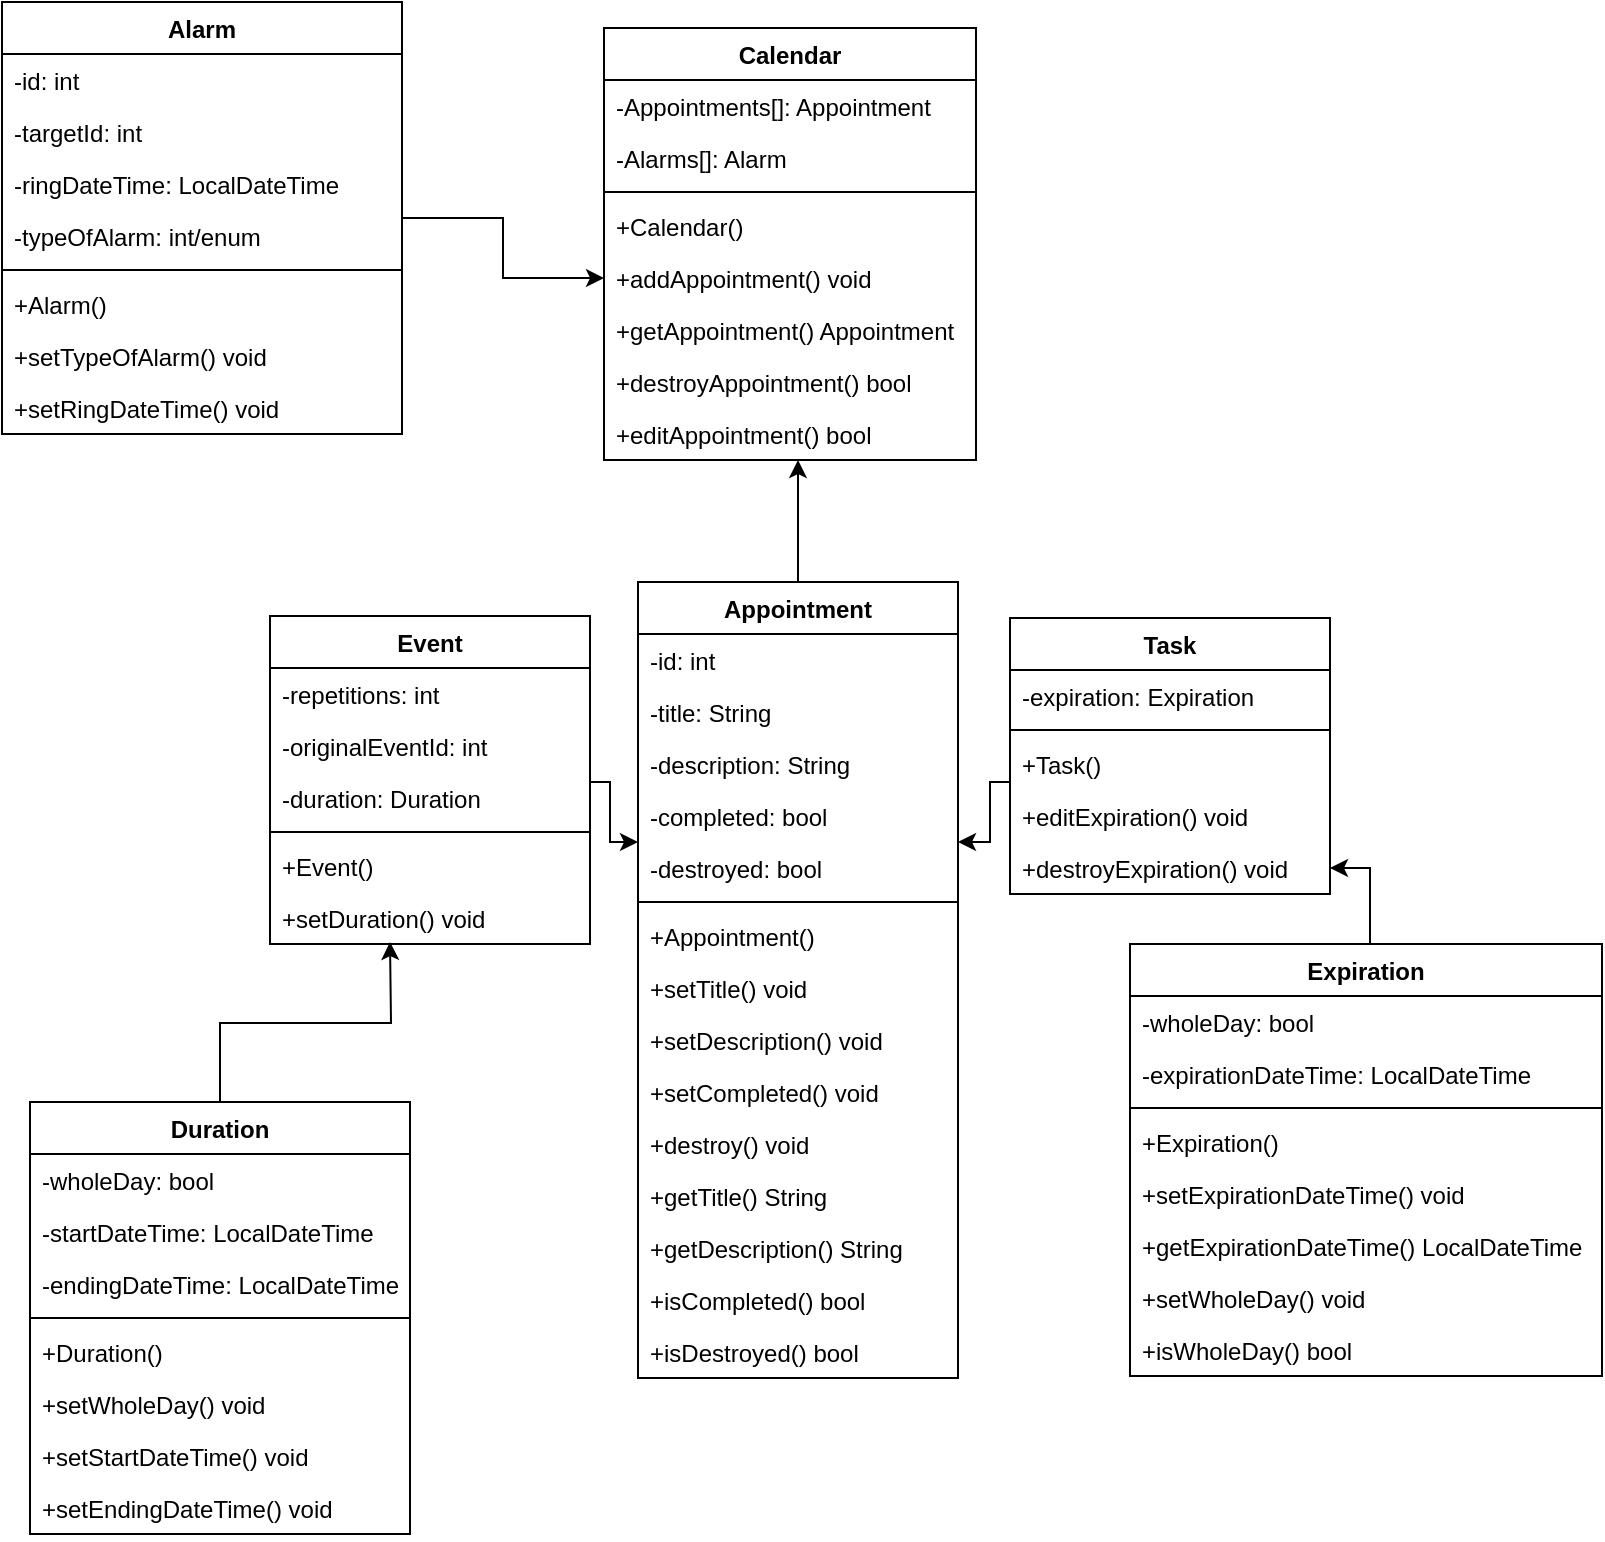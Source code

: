 <mxfile version="20.3.0" type="device"><diagram name="Página-1" id="B7GhUHJkOe92NP1iBFbK"><mxGraphModel dx="462" dy="905" grid="1" gridSize="10" guides="1" tooltips="1" connect="1" arrows="1" fold="1" page="1" pageScale="1" pageWidth="827" pageHeight="1169" math="0" shadow="0"><root><mxCell id="0"/><mxCell id="1" parent="0"/><mxCell id="6yVP0xscNu6BQEY-c9Ur-9" value="Calendar" style="swimlane;fontStyle=1;align=center;verticalAlign=top;childLayout=stackLayout;horizontal=1;startSize=26;horizontalStack=0;resizeParent=1;resizeParentMax=0;resizeLast=0;collapsible=1;marginBottom=0;" parent="1" vertex="1"><mxGeometry x="311" y="23" width="186" height="216" as="geometry"/></mxCell><mxCell id="6yVP0xscNu6BQEY-c9Ur-14" value="-Appointments[]: Appointment" style="text;strokeColor=none;fillColor=none;align=left;verticalAlign=top;spacingLeft=4;spacingRight=4;overflow=hidden;rotatable=0;points=[[0,0.5],[1,0.5]];portConstraint=eastwest;" parent="6yVP0xscNu6BQEY-c9Ur-9" vertex="1"><mxGeometry y="26" width="186" height="26" as="geometry"/></mxCell><mxCell id="pq_9ftzxwfjxtikR4yIr-13" value="-Alarms[]: Alarm" style="text;strokeColor=none;fillColor=none;align=left;verticalAlign=top;spacingLeft=4;spacingRight=4;overflow=hidden;rotatable=0;points=[[0,0.5],[1,0.5]];portConstraint=eastwest;" parent="6yVP0xscNu6BQEY-c9Ur-9" vertex="1"><mxGeometry y="52" width="186" height="26" as="geometry"/></mxCell><mxCell id="6yVP0xscNu6BQEY-c9Ur-11" value="" style="line;strokeWidth=1;fillColor=none;align=left;verticalAlign=middle;spacingTop=-1;spacingLeft=3;spacingRight=3;rotatable=0;labelPosition=right;points=[];portConstraint=eastwest;strokeColor=inherit;" parent="6yVP0xscNu6BQEY-c9Ur-9" vertex="1"><mxGeometry y="78" width="186" height="8" as="geometry"/></mxCell><mxCell id="6yVP0xscNu6BQEY-c9Ur-13" value="+Calendar()" style="text;strokeColor=none;fillColor=none;align=left;verticalAlign=top;spacingLeft=4;spacingRight=4;overflow=hidden;rotatable=0;points=[[0,0.5],[1,0.5]];portConstraint=eastwest;" parent="6yVP0xscNu6BQEY-c9Ur-9" vertex="1"><mxGeometry y="86" width="186" height="26" as="geometry"/></mxCell><mxCell id="6yVP0xscNu6BQEY-c9Ur-15" value="+addAppointment() void" style="text;strokeColor=none;fillColor=none;align=left;verticalAlign=top;spacingLeft=4;spacingRight=4;overflow=hidden;rotatable=0;points=[[0,0.5],[1,0.5]];portConstraint=eastwest;" parent="6yVP0xscNu6BQEY-c9Ur-9" vertex="1"><mxGeometry y="112" width="186" height="26" as="geometry"/></mxCell><mxCell id="6yVP0xscNu6BQEY-c9Ur-145" value="+getAppointment() Appointment" style="text;strokeColor=none;fillColor=none;align=left;verticalAlign=top;spacingLeft=4;spacingRight=4;overflow=hidden;rotatable=0;points=[[0,0.5],[1,0.5]];portConstraint=eastwest;" parent="6yVP0xscNu6BQEY-c9Ur-9" vertex="1"><mxGeometry y="138" width="186" height="26" as="geometry"/></mxCell><mxCell id="6yVP0xscNu6BQEY-c9Ur-19" value="+destroyAppointment() bool" style="text;strokeColor=none;fillColor=none;align=left;verticalAlign=top;spacingLeft=4;spacingRight=4;overflow=hidden;rotatable=0;points=[[0,0.5],[1,0.5]];portConstraint=eastwest;" parent="6yVP0xscNu6BQEY-c9Ur-9" vertex="1"><mxGeometry y="164" width="186" height="26" as="geometry"/></mxCell><mxCell id="6yVP0xscNu6BQEY-c9Ur-16" value="+editAppointment() bool" style="text;strokeColor=none;fillColor=none;align=left;verticalAlign=top;spacingLeft=4;spacingRight=4;overflow=hidden;rotatable=0;points=[[0,0.5],[1,0.5]];portConstraint=eastwest;" parent="6yVP0xscNu6BQEY-c9Ur-9" vertex="1"><mxGeometry y="190" width="186" height="26" as="geometry"/></mxCell><mxCell id="pq_9ftzxwfjxtikR4yIr-11" value="" style="edgeStyle=orthogonalEdgeStyle;rounded=0;orthogonalLoop=1;jettySize=auto;html=1;" parent="1" source="6yVP0xscNu6BQEY-c9Ur-20" target="pq_9ftzxwfjxtikR4yIr-10" edge="1"><mxGeometry relative="1" as="geometry"><Array as="points"><mxPoint x="314" y="400"/><mxPoint x="314" y="430"/></Array></mxGeometry></mxCell><mxCell id="6yVP0xscNu6BQEY-c9Ur-20" value="Event" style="swimlane;fontStyle=1;align=center;verticalAlign=top;childLayout=stackLayout;horizontal=1;startSize=26;horizontalStack=0;resizeParent=1;resizeParentMax=0;resizeLast=0;collapsible=1;marginBottom=0;" parent="1" vertex="1"><mxGeometry x="144" y="317" width="160" height="164" as="geometry"/></mxCell><mxCell id="pq_9ftzxwfjxtikR4yIr-17" value="-repetitions: int" style="text;strokeColor=none;fillColor=none;align=left;verticalAlign=top;spacingLeft=4;spacingRight=4;overflow=hidden;rotatable=0;points=[[0,0.5],[1,0.5]];portConstraint=eastwest;" parent="6yVP0xscNu6BQEY-c9Ur-20" vertex="1"><mxGeometry y="26" width="160" height="26" as="geometry"/></mxCell><mxCell id="pq_9ftzxwfjxtikR4yIr-18" value="-originalEventId: int" style="text;strokeColor=none;fillColor=none;align=left;verticalAlign=top;spacingLeft=4;spacingRight=4;overflow=hidden;rotatable=0;points=[[0,0.5],[1,0.5]];portConstraint=eastwest;" parent="6yVP0xscNu6BQEY-c9Ur-20" vertex="1"><mxGeometry y="52" width="160" height="26" as="geometry"/></mxCell><mxCell id="6yVP0xscNu6BQEY-c9Ur-57" value="-duration: Duration" style="text;strokeColor=none;fillColor=none;align=left;verticalAlign=top;spacingLeft=4;spacingRight=4;overflow=hidden;rotatable=0;points=[[0,0.5],[1,0.5]];portConstraint=eastwest;" parent="6yVP0xscNu6BQEY-c9Ur-20" vertex="1"><mxGeometry y="78" width="160" height="26" as="geometry"/></mxCell><mxCell id="6yVP0xscNu6BQEY-c9Ur-23" value="" style="line;strokeWidth=1;fillColor=none;align=left;verticalAlign=middle;spacingTop=-1;spacingLeft=3;spacingRight=3;rotatable=0;labelPosition=right;points=[];portConstraint=eastwest;strokeColor=inherit;" parent="6yVP0xscNu6BQEY-c9Ur-20" vertex="1"><mxGeometry y="104" width="160" height="8" as="geometry"/></mxCell><mxCell id="6yVP0xscNu6BQEY-c9Ur-24" value="+Event()" style="text;strokeColor=none;fillColor=none;align=left;verticalAlign=top;spacingLeft=4;spacingRight=4;overflow=hidden;rotatable=0;points=[[0,0.5],[1,0.5]];portConstraint=eastwest;" parent="6yVP0xscNu6BQEY-c9Ur-20" vertex="1"><mxGeometry y="112" width="160" height="26" as="geometry"/></mxCell><mxCell id="6yVP0xscNu6BQEY-c9Ur-27" value="+setDuration() void" style="text;strokeColor=none;fillColor=none;align=left;verticalAlign=top;spacingLeft=4;spacingRight=4;overflow=hidden;rotatable=0;points=[[0,0.5],[1,0.5]];portConstraint=eastwest;" parent="6yVP0xscNu6BQEY-c9Ur-20" vertex="1"><mxGeometry y="138" width="160" height="26" as="geometry"/></mxCell><mxCell id="pq_9ftzxwfjxtikR4yIr-12" value="" style="edgeStyle=orthogonalEdgeStyle;rounded=0;orthogonalLoop=1;jettySize=auto;html=1;" parent="1" source="6yVP0xscNu6BQEY-c9Ur-45" target="pq_9ftzxwfjxtikR4yIr-9" edge="1"><mxGeometry relative="1" as="geometry"><Array as="points"><mxPoint x="504" y="400"/><mxPoint x="504" y="430"/></Array></mxGeometry></mxCell><mxCell id="6yVP0xscNu6BQEY-c9Ur-45" value="Task" style="swimlane;fontStyle=1;align=center;verticalAlign=top;childLayout=stackLayout;horizontal=1;startSize=26;horizontalStack=0;resizeParent=1;resizeParentMax=0;resizeLast=0;collapsible=1;marginBottom=0;" parent="1" vertex="1"><mxGeometry x="514" y="318" width="160" height="138" as="geometry"/></mxCell><mxCell id="6yVP0xscNu6BQEY-c9Ur-66" value="-expiration: Expiration" style="text;strokeColor=none;fillColor=none;align=left;verticalAlign=top;spacingLeft=4;spacingRight=4;overflow=hidden;rotatable=0;points=[[0,0.5],[1,0.5]];portConstraint=eastwest;" parent="6yVP0xscNu6BQEY-c9Ur-45" vertex="1"><mxGeometry y="26" width="160" height="26" as="geometry"/></mxCell><mxCell id="6yVP0xscNu6BQEY-c9Ur-48" value="" style="line;strokeWidth=1;fillColor=none;align=left;verticalAlign=middle;spacingTop=-1;spacingLeft=3;spacingRight=3;rotatable=0;labelPosition=right;points=[];portConstraint=eastwest;strokeColor=inherit;" parent="6yVP0xscNu6BQEY-c9Ur-45" vertex="1"><mxGeometry y="52" width="160" height="8" as="geometry"/></mxCell><mxCell id="6yVP0xscNu6BQEY-c9Ur-49" value="+Task()" style="text;strokeColor=none;fillColor=none;align=left;verticalAlign=top;spacingLeft=4;spacingRight=4;overflow=hidden;rotatable=0;points=[[0,0.5],[1,0.5]];portConstraint=eastwest;" parent="6yVP0xscNu6BQEY-c9Ur-45" vertex="1"><mxGeometry y="60" width="160" height="26" as="geometry"/></mxCell><mxCell id="6yVP0xscNu6BQEY-c9Ur-70" value="+editExpiration() void" style="text;strokeColor=none;fillColor=none;align=left;verticalAlign=top;spacingLeft=4;spacingRight=4;overflow=hidden;rotatable=0;points=[[0,0.5],[1,0.5]];portConstraint=eastwest;" parent="6yVP0xscNu6BQEY-c9Ur-45" vertex="1"><mxGeometry y="86" width="160" height="26" as="geometry"/></mxCell><mxCell id="6yVP0xscNu6BQEY-c9Ur-72" value="+destroyExpiration() void" style="text;strokeColor=none;fillColor=none;align=left;verticalAlign=top;spacingLeft=4;spacingRight=4;overflow=hidden;rotatable=0;points=[[0,0.5],[1,0.5]];portConstraint=eastwest;" parent="6yVP0xscNu6BQEY-c9Ur-45" vertex="1"><mxGeometry y="112" width="160" height="26" as="geometry"/></mxCell><mxCell id="csybnIF6_wFdnDBGwbe4-1" value="" style="edgeStyle=orthogonalEdgeStyle;rounded=0;orthogonalLoop=1;jettySize=auto;html=1;" parent="1" source="6yVP0xscNu6BQEY-c9Ur-73" target="6yVP0xscNu6BQEY-c9Ur-16" edge="1"><mxGeometry relative="1" as="geometry"><Array as="points"><mxPoint x="408" y="260"/><mxPoint x="408" y="260"/></Array></mxGeometry></mxCell><mxCell id="6yVP0xscNu6BQEY-c9Ur-73" value="Appointment" style="swimlane;fontStyle=1;align=center;verticalAlign=top;childLayout=stackLayout;horizontal=1;startSize=26;horizontalStack=0;resizeParent=1;resizeParentMax=0;resizeLast=0;collapsible=1;marginBottom=0;" parent="1" vertex="1"><mxGeometry x="328" y="300" width="160" height="398" as="geometry"/></mxCell><mxCell id="6yVP0xscNu6BQEY-c9Ur-74" value="-id: int" style="text;strokeColor=none;fillColor=none;align=left;verticalAlign=top;spacingLeft=4;spacingRight=4;overflow=hidden;rotatable=0;points=[[0,0.5],[1,0.5]];portConstraint=eastwest;" parent="6yVP0xscNu6BQEY-c9Ur-73" vertex="1"><mxGeometry y="26" width="160" height="26" as="geometry"/></mxCell><mxCell id="6yVP0xscNu6BQEY-c9Ur-75" value="-title: String" style="text;strokeColor=none;fillColor=none;align=left;verticalAlign=top;spacingLeft=4;spacingRight=4;overflow=hidden;rotatable=0;points=[[0,0.5],[1,0.5]];portConstraint=eastwest;" parent="6yVP0xscNu6BQEY-c9Ur-73" vertex="1"><mxGeometry y="52" width="160" height="26" as="geometry"/></mxCell><mxCell id="6yVP0xscNu6BQEY-c9Ur-76" value="-description: String" style="text;strokeColor=none;fillColor=none;align=left;verticalAlign=top;spacingLeft=4;spacingRight=4;overflow=hidden;rotatable=0;points=[[0,0.5],[1,0.5]];portConstraint=eastwest;" parent="6yVP0xscNu6BQEY-c9Ur-73" vertex="1"><mxGeometry y="78" width="160" height="26" as="geometry"/></mxCell><mxCell id="pq_9ftzxwfjxtikR4yIr-10" value="-completed: bool" style="text;strokeColor=none;fillColor=none;align=left;verticalAlign=top;spacingLeft=4;spacingRight=4;overflow=hidden;rotatable=0;points=[[0,0.5],[1,0.5]];portConstraint=eastwest;" parent="6yVP0xscNu6BQEY-c9Ur-73" vertex="1"><mxGeometry y="104" width="160" height="26" as="geometry"/></mxCell><mxCell id="pq_9ftzxwfjxtikR4yIr-9" value="-destroyed: bool" style="text;strokeColor=none;fillColor=none;align=left;verticalAlign=top;spacingLeft=4;spacingRight=4;overflow=hidden;rotatable=0;points=[[0,0.5],[1,0.5]];portConstraint=eastwest;" parent="6yVP0xscNu6BQEY-c9Ur-73" vertex="1"><mxGeometry y="130" width="160" height="26" as="geometry"/></mxCell><mxCell id="6yVP0xscNu6BQEY-c9Ur-79" value="" style="line;strokeWidth=1;fillColor=none;align=left;verticalAlign=middle;spacingTop=-1;spacingLeft=3;spacingRight=3;rotatable=0;labelPosition=right;points=[];portConstraint=eastwest;strokeColor=inherit;" parent="6yVP0xscNu6BQEY-c9Ur-73" vertex="1"><mxGeometry y="156" width="160" height="8" as="geometry"/></mxCell><mxCell id="6yVP0xscNu6BQEY-c9Ur-80" value="+Appointment()" style="text;strokeColor=none;fillColor=none;align=left;verticalAlign=top;spacingLeft=4;spacingRight=4;overflow=hidden;rotatable=0;points=[[0,0.5],[1,0.5]];portConstraint=eastwest;" parent="6yVP0xscNu6BQEY-c9Ur-73" vertex="1"><mxGeometry y="164" width="160" height="26" as="geometry"/></mxCell><mxCell id="6yVP0xscNu6BQEY-c9Ur-81" value="+setTitle() void" style="text;strokeColor=none;fillColor=none;align=left;verticalAlign=top;spacingLeft=4;spacingRight=4;overflow=hidden;rotatable=0;points=[[0,0.5],[1,0.5]];portConstraint=eastwest;" parent="6yVP0xscNu6BQEY-c9Ur-73" vertex="1"><mxGeometry y="190" width="160" height="26" as="geometry"/></mxCell><mxCell id="6yVP0xscNu6BQEY-c9Ur-82" value="+setDescription() void" style="text;strokeColor=none;fillColor=none;align=left;verticalAlign=top;spacingLeft=4;spacingRight=4;overflow=hidden;rotatable=0;points=[[0,0.5],[1,0.5]];portConstraint=eastwest;" parent="6yVP0xscNu6BQEY-c9Ur-73" vertex="1"><mxGeometry y="216" width="160" height="26" as="geometry"/></mxCell><mxCell id="pq_9ftzxwfjxtikR4yIr-15" value="+setCompleted() void" style="text;strokeColor=none;fillColor=none;align=left;verticalAlign=top;spacingLeft=4;spacingRight=4;overflow=hidden;rotatable=0;points=[[0,0.5],[1,0.5]];portConstraint=eastwest;" parent="6yVP0xscNu6BQEY-c9Ur-73" vertex="1"><mxGeometry y="242" width="160" height="26" as="geometry"/></mxCell><mxCell id="pq_9ftzxwfjxtikR4yIr-16" value="+destroy() void" style="text;strokeColor=none;fillColor=none;align=left;verticalAlign=top;spacingLeft=4;spacingRight=4;overflow=hidden;rotatable=0;points=[[0,0.5],[1,0.5]];portConstraint=eastwest;" parent="6yVP0xscNu6BQEY-c9Ur-73" vertex="1"><mxGeometry y="268" width="160" height="26" as="geometry"/></mxCell><mxCell id="FYZNzK51AA9h08ZpImk9-1" value="+getTitle() String" style="text;strokeColor=none;fillColor=none;align=left;verticalAlign=top;spacingLeft=4;spacingRight=4;overflow=hidden;rotatable=0;points=[[0,0.5],[1,0.5]];portConstraint=eastwest;" vertex="1" parent="6yVP0xscNu6BQEY-c9Ur-73"><mxGeometry y="294" width="160" height="26" as="geometry"/></mxCell><mxCell id="FYZNzK51AA9h08ZpImk9-2" value="+getDescription() String" style="text;strokeColor=none;fillColor=none;align=left;verticalAlign=top;spacingLeft=4;spacingRight=4;overflow=hidden;rotatable=0;points=[[0,0.5],[1,0.5]];portConstraint=eastwest;" vertex="1" parent="6yVP0xscNu6BQEY-c9Ur-73"><mxGeometry y="320" width="160" height="26" as="geometry"/></mxCell><mxCell id="FYZNzK51AA9h08ZpImk9-3" value="+isCompleted() bool" style="text;strokeColor=none;fillColor=none;align=left;verticalAlign=top;spacingLeft=4;spacingRight=4;overflow=hidden;rotatable=0;points=[[0,0.5],[1,0.5]];portConstraint=eastwest;" vertex="1" parent="6yVP0xscNu6BQEY-c9Ur-73"><mxGeometry y="346" width="160" height="26" as="geometry"/></mxCell><mxCell id="FYZNzK51AA9h08ZpImk9-4" value="+isDestroyed() bool" style="text;strokeColor=none;fillColor=none;align=left;verticalAlign=top;spacingLeft=4;spacingRight=4;overflow=hidden;rotatable=0;points=[[0,0.5],[1,0.5]];portConstraint=eastwest;" vertex="1" parent="6yVP0xscNu6BQEY-c9Ur-73"><mxGeometry y="372" width="160" height="26" as="geometry"/></mxCell><mxCell id="6yVP0xscNu6BQEY-c9Ur-148" value="" style="edgeStyle=orthogonalEdgeStyle;rounded=0;orthogonalLoop=1;jettySize=auto;html=1;" parent="1" source="6yVP0xscNu6BQEY-c9Ur-102" edge="1"><mxGeometry relative="1" as="geometry"><mxPoint x="204" y="480" as="targetPoint"/></mxGeometry></mxCell><mxCell id="6yVP0xscNu6BQEY-c9Ur-102" value="Duration" style="swimlane;fontStyle=1;align=center;verticalAlign=top;childLayout=stackLayout;horizontal=1;startSize=26;horizontalStack=0;resizeParent=1;resizeParentMax=0;resizeLast=0;collapsible=1;marginBottom=0;" parent="1" vertex="1"><mxGeometry x="24" y="560" width="190" height="216" as="geometry"/></mxCell><mxCell id="6yVP0xscNu6BQEY-c9Ur-114" value="-wholeDay: bool" style="text;strokeColor=none;fillColor=none;align=left;verticalAlign=top;spacingLeft=4;spacingRight=4;overflow=hidden;rotatable=0;points=[[0,0.5],[1,0.5]];portConstraint=eastwest;" parent="6yVP0xscNu6BQEY-c9Ur-102" vertex="1"><mxGeometry y="26" width="190" height="26" as="geometry"/></mxCell><mxCell id="6yVP0xscNu6BQEY-c9Ur-99" value="-startDateTime: LocalDateTime" style="text;strokeColor=none;fillColor=none;align=left;verticalAlign=top;spacingLeft=4;spacingRight=4;overflow=hidden;rotatable=0;points=[[0,0.5],[1,0.5]];portConstraint=eastwest;" parent="6yVP0xscNu6BQEY-c9Ur-102" vertex="1"><mxGeometry y="52" width="190" height="26" as="geometry"/></mxCell><mxCell id="6yVP0xscNu6BQEY-c9Ur-100" value="-endingDateTime: LocalDateTime" style="text;strokeColor=none;fillColor=none;align=left;verticalAlign=top;spacingLeft=4;spacingRight=4;overflow=hidden;rotatable=0;points=[[0,0.5],[1,0.5]];portConstraint=eastwest;" parent="6yVP0xscNu6BQEY-c9Ur-102" vertex="1"><mxGeometry y="78" width="190" height="26" as="geometry"/></mxCell><mxCell id="6yVP0xscNu6BQEY-c9Ur-108" value="" style="line;strokeWidth=1;fillColor=none;align=left;verticalAlign=middle;spacingTop=-1;spacingLeft=3;spacingRight=3;rotatable=0;labelPosition=right;points=[];portConstraint=eastwest;strokeColor=inherit;" parent="6yVP0xscNu6BQEY-c9Ur-102" vertex="1"><mxGeometry y="104" width="190" height="8" as="geometry"/></mxCell><mxCell id="6yVP0xscNu6BQEY-c9Ur-109" value="+Duration()" style="text;strokeColor=none;fillColor=none;align=left;verticalAlign=top;spacingLeft=4;spacingRight=4;overflow=hidden;rotatable=0;points=[[0,0.5],[1,0.5]];portConstraint=eastwest;" parent="6yVP0xscNu6BQEY-c9Ur-102" vertex="1"><mxGeometry y="112" width="190" height="26" as="geometry"/></mxCell><mxCell id="6yVP0xscNu6BQEY-c9Ur-115" value="+setWholeDay() void" style="text;strokeColor=none;fillColor=none;align=left;verticalAlign=top;spacingLeft=4;spacingRight=4;overflow=hidden;rotatable=0;points=[[0,0.5],[1,0.5]];portConstraint=eastwest;" parent="6yVP0xscNu6BQEY-c9Ur-102" vertex="1"><mxGeometry y="138" width="190" height="26" as="geometry"/></mxCell><mxCell id="6yVP0xscNu6BQEY-c9Ur-110" value="+setStartDateTime() void" style="text;strokeColor=none;fillColor=none;align=left;verticalAlign=top;spacingLeft=4;spacingRight=4;overflow=hidden;rotatable=0;points=[[0,0.5],[1,0.5]];portConstraint=eastwest;" parent="6yVP0xscNu6BQEY-c9Ur-102" vertex="1"><mxGeometry y="164" width="190" height="26" as="geometry"/></mxCell><mxCell id="6yVP0xscNu6BQEY-c9Ur-111" value="+setEndingDateTime() void" style="text;strokeColor=none;fillColor=none;align=left;verticalAlign=top;spacingLeft=4;spacingRight=4;overflow=hidden;rotatable=0;points=[[0,0.5],[1,0.5]];portConstraint=eastwest;" parent="6yVP0xscNu6BQEY-c9Ur-102" vertex="1"><mxGeometry y="190" width="190" height="26" as="geometry"/></mxCell><mxCell id="6yVP0xscNu6BQEY-c9Ur-149" value="" style="edgeStyle=orthogonalEdgeStyle;rounded=0;orthogonalLoop=1;jettySize=auto;html=1;" parent="1" source="6yVP0xscNu6BQEY-c9Ur-117" target="6yVP0xscNu6BQEY-c9Ur-72" edge="1"><mxGeometry relative="1" as="geometry"><Array as="points"><mxPoint x="694" y="599"/></Array></mxGeometry></mxCell><mxCell id="6yVP0xscNu6BQEY-c9Ur-117" value="Expiration" style="swimlane;fontStyle=1;align=center;verticalAlign=top;childLayout=stackLayout;horizontal=1;startSize=26;horizontalStack=0;resizeParent=1;resizeParentMax=0;resizeLast=0;collapsible=1;marginBottom=0;" parent="1" vertex="1"><mxGeometry x="574" y="481" width="236" height="216" as="geometry"/></mxCell><mxCell id="6yVP0xscNu6BQEY-c9Ur-118" value="-wholeDay: bool" style="text;strokeColor=none;fillColor=none;align=left;verticalAlign=top;spacingLeft=4;spacingRight=4;overflow=hidden;rotatable=0;points=[[0,0.5],[1,0.5]];portConstraint=eastwest;" parent="6yVP0xscNu6BQEY-c9Ur-117" vertex="1"><mxGeometry y="26" width="236" height="26" as="geometry"/></mxCell><mxCell id="6yVP0xscNu6BQEY-c9Ur-121" value="-expirationDateTime: LocalDateTime" style="text;strokeColor=none;fillColor=none;align=left;verticalAlign=top;spacingLeft=4;spacingRight=4;overflow=hidden;rotatable=0;points=[[0,0.5],[1,0.5]];portConstraint=eastwest;" parent="6yVP0xscNu6BQEY-c9Ur-117" vertex="1"><mxGeometry y="52" width="236" height="26" as="geometry"/></mxCell><mxCell id="6yVP0xscNu6BQEY-c9Ur-122" value="" style="line;strokeWidth=1;fillColor=none;align=left;verticalAlign=middle;spacingTop=-1;spacingLeft=3;spacingRight=3;rotatable=0;labelPosition=right;points=[];portConstraint=eastwest;strokeColor=inherit;" parent="6yVP0xscNu6BQEY-c9Ur-117" vertex="1"><mxGeometry y="78" width="236" height="8" as="geometry"/></mxCell><mxCell id="6yVP0xscNu6BQEY-c9Ur-123" value="+Expiration()" style="text;strokeColor=none;fillColor=none;align=left;verticalAlign=top;spacingLeft=4;spacingRight=4;overflow=hidden;rotatable=0;points=[[0,0.5],[1,0.5]];portConstraint=eastwest;" parent="6yVP0xscNu6BQEY-c9Ur-117" vertex="1"><mxGeometry y="86" width="236" height="26" as="geometry"/></mxCell><mxCell id="6yVP0xscNu6BQEY-c9Ur-126" value="+setExpirationDateTime() void" style="text;strokeColor=none;fillColor=none;align=left;verticalAlign=top;spacingLeft=4;spacingRight=4;overflow=hidden;rotatable=0;points=[[0,0.5],[1,0.5]];portConstraint=eastwest;" parent="6yVP0xscNu6BQEY-c9Ur-117" vertex="1"><mxGeometry y="112" width="236" height="26" as="geometry"/></mxCell><mxCell id="OCeLNcQzXR1N7st4v14w-1" value="+getExpirationDateTime() LocalDateTime" style="text;strokeColor=none;fillColor=none;align=left;verticalAlign=top;spacingLeft=4;spacingRight=4;overflow=hidden;rotatable=0;points=[[0,0.5],[1,0.5]];portConstraint=eastwest;" parent="6yVP0xscNu6BQEY-c9Ur-117" vertex="1"><mxGeometry y="138" width="236" height="26" as="geometry"/></mxCell><mxCell id="OCeLNcQzXR1N7st4v14w-2" value="+setWholeDay() void" style="text;strokeColor=none;fillColor=none;align=left;verticalAlign=top;spacingLeft=4;spacingRight=4;overflow=hidden;rotatable=0;points=[[0,0.5],[1,0.5]];portConstraint=eastwest;" parent="6yVP0xscNu6BQEY-c9Ur-117" vertex="1"><mxGeometry y="164" width="236" height="26" as="geometry"/></mxCell><mxCell id="OCeLNcQzXR1N7st4v14w-3" value="+isWholeDay() bool" style="text;strokeColor=none;fillColor=none;align=left;verticalAlign=top;spacingLeft=4;spacingRight=4;overflow=hidden;rotatable=0;points=[[0,0.5],[1,0.5]];portConstraint=eastwest;" parent="6yVP0xscNu6BQEY-c9Ur-117" vertex="1"><mxGeometry y="190" width="236" height="26" as="geometry"/></mxCell><mxCell id="pq_9ftzxwfjxtikR4yIr-19" value="" style="edgeStyle=orthogonalEdgeStyle;rounded=0;orthogonalLoop=1;jettySize=auto;html=1;" parent="1" source="MpDh-TRCK5XOlLjy6D3E-1" target="6yVP0xscNu6BQEY-c9Ur-15" edge="1"><mxGeometry relative="1" as="geometry"/></mxCell><mxCell id="MpDh-TRCK5XOlLjy6D3E-1" value="Alarm" style="swimlane;fontStyle=1;align=center;verticalAlign=top;childLayout=stackLayout;horizontal=1;startSize=26;horizontalStack=0;resizeParent=1;resizeParentMax=0;resizeLast=0;collapsible=1;marginBottom=0;" parent="1" vertex="1"><mxGeometry x="10" y="10" width="200" height="216" as="geometry"/></mxCell><mxCell id="MpDh-TRCK5XOlLjy6D3E-2" value="-id: int&#10;" style="text;strokeColor=none;fillColor=none;align=left;verticalAlign=top;spacingLeft=4;spacingRight=4;overflow=hidden;rotatable=0;points=[[0,0.5],[1,0.5]];portConstraint=eastwest;" parent="MpDh-TRCK5XOlLjy6D3E-1" vertex="1"><mxGeometry y="26" width="200" height="26" as="geometry"/></mxCell><mxCell id="MpDh-TRCK5XOlLjy6D3E-9" value="-targetId: int" style="text;strokeColor=none;fillColor=none;align=left;verticalAlign=top;spacingLeft=4;spacingRight=4;overflow=hidden;rotatable=0;points=[[0,0.5],[1,0.5]];portConstraint=eastwest;" parent="MpDh-TRCK5XOlLjy6D3E-1" vertex="1"><mxGeometry y="52" width="200" height="26" as="geometry"/></mxCell><mxCell id="MpDh-TRCK5XOlLjy6D3E-11" value="-ringDateTime: LocalDateTime" style="text;strokeColor=none;fillColor=none;align=left;verticalAlign=top;spacingLeft=4;spacingRight=4;overflow=hidden;rotatable=0;points=[[0,0.5],[1,0.5]];portConstraint=eastwest;" parent="MpDh-TRCK5XOlLjy6D3E-1" vertex="1"><mxGeometry y="78" width="200" height="26" as="geometry"/></mxCell><mxCell id="MpDh-TRCK5XOlLjy6D3E-12" value="-typeOfAlarm: int/enum" style="text;strokeColor=none;fillColor=none;align=left;verticalAlign=top;spacingLeft=4;spacingRight=4;overflow=hidden;rotatable=0;points=[[0,0.5],[1,0.5]];portConstraint=eastwest;" parent="MpDh-TRCK5XOlLjy6D3E-1" vertex="1"><mxGeometry y="104" width="200" height="26" as="geometry"/></mxCell><mxCell id="MpDh-TRCK5XOlLjy6D3E-3" value="" style="line;strokeWidth=1;fillColor=none;align=left;verticalAlign=middle;spacingTop=-1;spacingLeft=3;spacingRight=3;rotatable=0;labelPosition=right;points=[];portConstraint=eastwest;strokeColor=inherit;" parent="MpDh-TRCK5XOlLjy6D3E-1" vertex="1"><mxGeometry y="130" width="200" height="8" as="geometry"/></mxCell><mxCell id="MpDh-TRCK5XOlLjy6D3E-4" value="+Alarm()" style="text;strokeColor=none;fillColor=none;align=left;verticalAlign=top;spacingLeft=4;spacingRight=4;overflow=hidden;rotatable=0;points=[[0,0.5],[1,0.5]];portConstraint=eastwest;" parent="MpDh-TRCK5XOlLjy6D3E-1" vertex="1"><mxGeometry y="138" width="200" height="26" as="geometry"/></mxCell><mxCell id="MpDh-TRCK5XOlLjy6D3E-5" value="+setTypeOfAlarm() void" style="text;strokeColor=none;fillColor=none;align=left;verticalAlign=top;spacingLeft=4;spacingRight=4;overflow=hidden;rotatable=0;points=[[0,0.5],[1,0.5]];portConstraint=eastwest;" parent="MpDh-TRCK5XOlLjy6D3E-1" vertex="1"><mxGeometry y="164" width="200" height="26" as="geometry"/></mxCell><mxCell id="MpDh-TRCK5XOlLjy6D3E-6" value="+setRingDateTime() void" style="text;strokeColor=none;fillColor=none;align=left;verticalAlign=top;spacingLeft=4;spacingRight=4;overflow=hidden;rotatable=0;points=[[0,0.5],[1,0.5]];portConstraint=eastwest;" parent="MpDh-TRCK5XOlLjy6D3E-1" vertex="1"><mxGeometry y="190" width="200" height="26" as="geometry"/></mxCell></root></mxGraphModel></diagram></mxfile>
